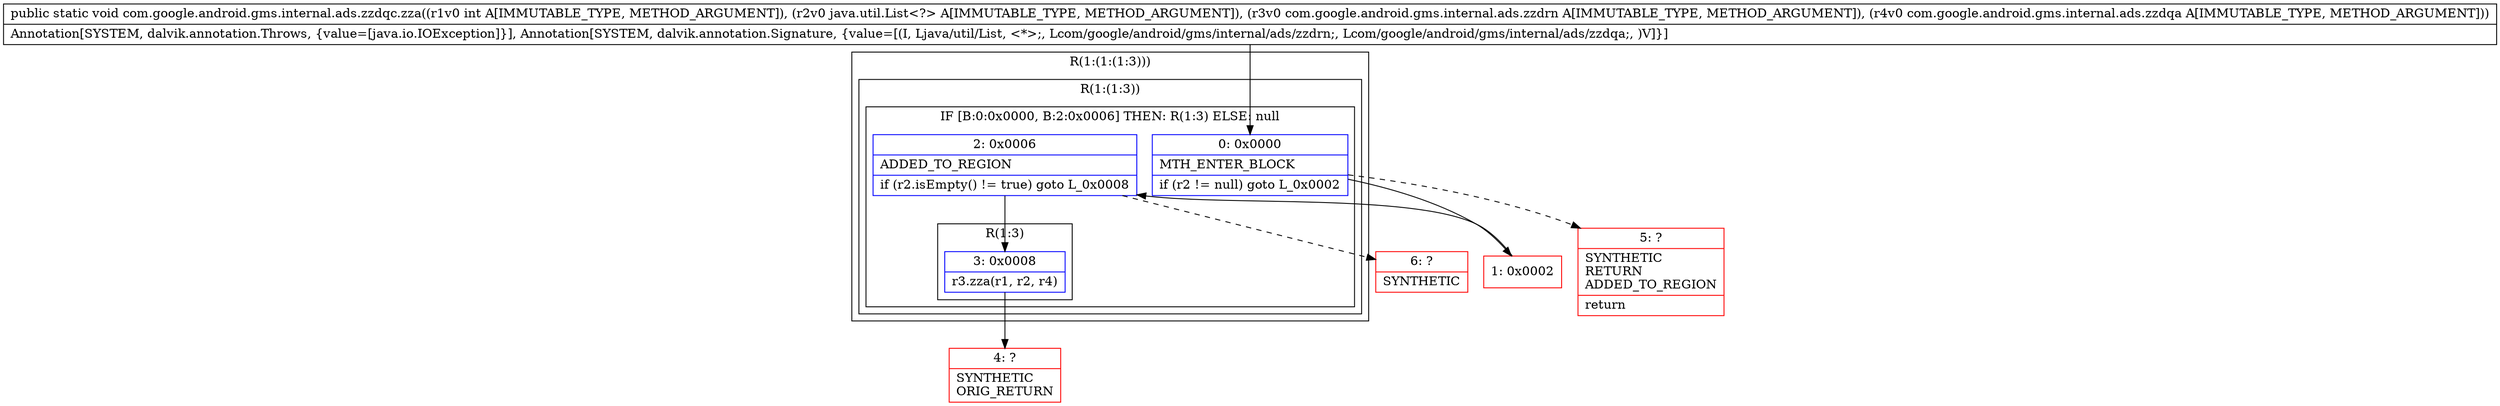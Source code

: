 digraph "CFG forcom.google.android.gms.internal.ads.zzdqc.zza(ILjava\/util\/List;Lcom\/google\/android\/gms\/internal\/ads\/zzdrn;Lcom\/google\/android\/gms\/internal\/ads\/zzdqa;)V" {
subgraph cluster_Region_37174853 {
label = "R(1:(1:(1:3)))";
node [shape=record,color=blue];
subgraph cluster_Region_209175836 {
label = "R(1:(1:3))";
node [shape=record,color=blue];
subgraph cluster_IfRegion_1980731759 {
label = "IF [B:0:0x0000, B:2:0x0006] THEN: R(1:3) ELSE: null";
node [shape=record,color=blue];
Node_0 [shape=record,label="{0\:\ 0x0000|MTH_ENTER_BLOCK\l|if (r2 != null) goto L_0x0002\l}"];
Node_2 [shape=record,label="{2\:\ 0x0006|ADDED_TO_REGION\l|if (r2.isEmpty() != true) goto L_0x0008\l}"];
subgraph cluster_Region_1447241664 {
label = "R(1:3)";
node [shape=record,color=blue];
Node_3 [shape=record,label="{3\:\ 0x0008|r3.zza(r1, r2, r4)\l}"];
}
}
}
}
Node_1 [shape=record,color=red,label="{1\:\ 0x0002}"];
Node_4 [shape=record,color=red,label="{4\:\ ?|SYNTHETIC\lORIG_RETURN\l}"];
Node_5 [shape=record,color=red,label="{5\:\ ?|SYNTHETIC\lRETURN\lADDED_TO_REGION\l|return\l}"];
Node_6 [shape=record,color=red,label="{6\:\ ?|SYNTHETIC\l}"];
MethodNode[shape=record,label="{public static void com.google.android.gms.internal.ads.zzdqc.zza((r1v0 int A[IMMUTABLE_TYPE, METHOD_ARGUMENT]), (r2v0 java.util.List\<?\> A[IMMUTABLE_TYPE, METHOD_ARGUMENT]), (r3v0 com.google.android.gms.internal.ads.zzdrn A[IMMUTABLE_TYPE, METHOD_ARGUMENT]), (r4v0 com.google.android.gms.internal.ads.zzdqa A[IMMUTABLE_TYPE, METHOD_ARGUMENT]))  | Annotation[SYSTEM, dalvik.annotation.Throws, \{value=[java.io.IOException]\}], Annotation[SYSTEM, dalvik.annotation.Signature, \{value=[(I, Ljava\/util\/List, \<*\>;, Lcom\/google\/android\/gms\/internal\/ads\/zzdrn;, Lcom\/google\/android\/gms\/internal\/ads\/zzdqa;, )V]\}]\l}"];
MethodNode -> Node_0;
Node_0 -> Node_1;
Node_0 -> Node_5[style=dashed];
Node_2 -> Node_3;
Node_2 -> Node_6[style=dashed];
Node_3 -> Node_4;
Node_1 -> Node_2;
}


